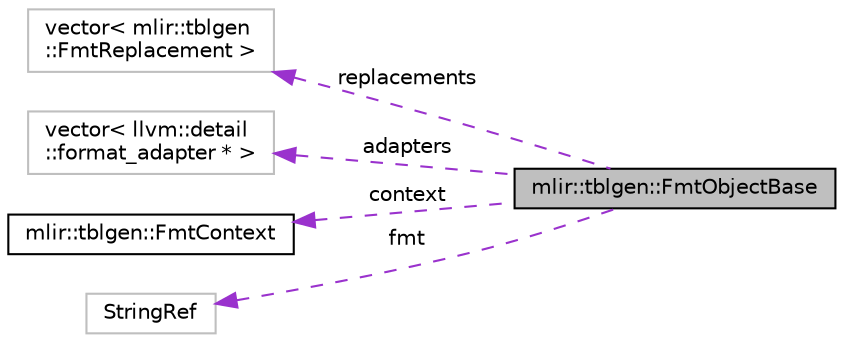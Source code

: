 digraph "mlir::tblgen::FmtObjectBase"
{
  bgcolor="transparent";
  edge [fontname="Helvetica",fontsize="10",labelfontname="Helvetica",labelfontsize="10"];
  node [fontname="Helvetica",fontsize="10",shape=record];
  rankdir="LR";
  Node2 [label="mlir::tblgen::FmtObjectBase",height=0.2,width=0.4,color="black", fillcolor="grey75", style="filled", fontcolor="black"];
  Node3 -> Node2 [dir="back",color="darkorchid3",fontsize="10",style="dashed",label=" replacements" ,fontname="Helvetica"];
  Node3 [label="vector\< mlir::tblgen\l::FmtReplacement \>",height=0.2,width=0.4,color="grey75"];
  Node4 -> Node2 [dir="back",color="darkorchid3",fontsize="10",style="dashed",label=" adapters" ,fontname="Helvetica"];
  Node4 [label="vector\< llvm::detail\l::format_adapter * \>",height=0.2,width=0.4,color="grey75"];
  Node5 -> Node2 [dir="back",color="darkorchid3",fontsize="10",style="dashed",label=" context" ,fontname="Helvetica"];
  Node5 [label="mlir::tblgen::FmtContext",height=0.2,width=0.4,color="black",URL="$classmlir_1_1tblgen_1_1FmtContext.html",tooltip="Format context containing substitutions for special placeholders. "];
  Node6 -> Node2 [dir="back",color="darkorchid3",fontsize="10",style="dashed",label=" fmt" ,fontname="Helvetica"];
  Node6 [label="StringRef",height=0.2,width=0.4,color="grey75"];
}
